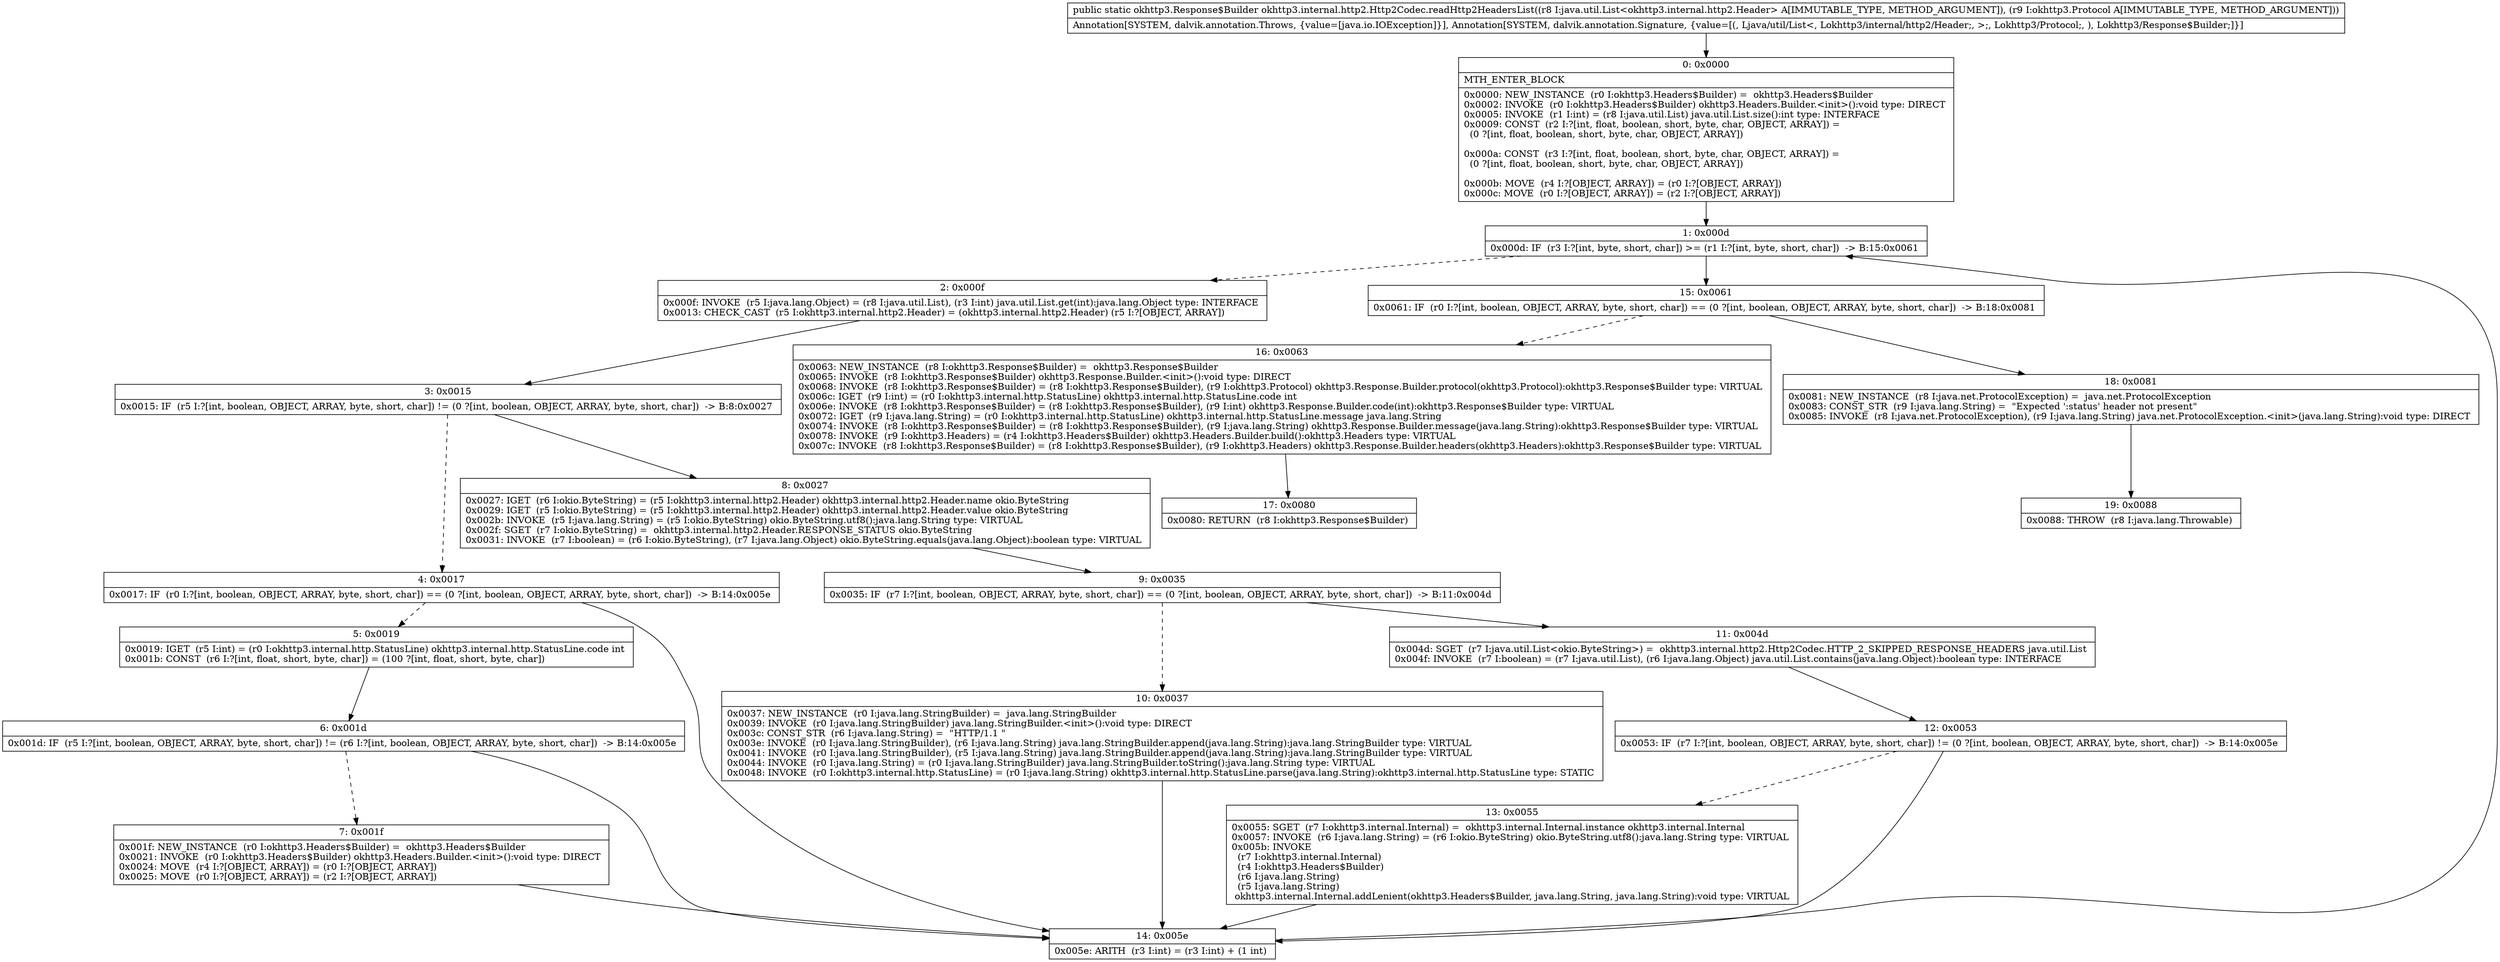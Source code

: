 digraph "CFG forokhttp3.internal.http2.Http2Codec.readHttp2HeadersList(Ljava\/util\/List;Lokhttp3\/Protocol;)Lokhttp3\/Response$Builder;" {
Node_0 [shape=record,label="{0\:\ 0x0000|MTH_ENTER_BLOCK\l|0x0000: NEW_INSTANCE  (r0 I:okhttp3.Headers$Builder) =  okhttp3.Headers$Builder \l0x0002: INVOKE  (r0 I:okhttp3.Headers$Builder) okhttp3.Headers.Builder.\<init\>():void type: DIRECT \l0x0005: INVOKE  (r1 I:int) = (r8 I:java.util.List) java.util.List.size():int type: INTERFACE \l0x0009: CONST  (r2 I:?[int, float, boolean, short, byte, char, OBJECT, ARRAY]) = \l  (0 ?[int, float, boolean, short, byte, char, OBJECT, ARRAY])\l \l0x000a: CONST  (r3 I:?[int, float, boolean, short, byte, char, OBJECT, ARRAY]) = \l  (0 ?[int, float, boolean, short, byte, char, OBJECT, ARRAY])\l \l0x000b: MOVE  (r4 I:?[OBJECT, ARRAY]) = (r0 I:?[OBJECT, ARRAY]) \l0x000c: MOVE  (r0 I:?[OBJECT, ARRAY]) = (r2 I:?[OBJECT, ARRAY]) \l}"];
Node_1 [shape=record,label="{1\:\ 0x000d|0x000d: IF  (r3 I:?[int, byte, short, char]) \>= (r1 I:?[int, byte, short, char])  \-\> B:15:0x0061 \l}"];
Node_2 [shape=record,label="{2\:\ 0x000f|0x000f: INVOKE  (r5 I:java.lang.Object) = (r8 I:java.util.List), (r3 I:int) java.util.List.get(int):java.lang.Object type: INTERFACE \l0x0013: CHECK_CAST  (r5 I:okhttp3.internal.http2.Header) = (okhttp3.internal.http2.Header) (r5 I:?[OBJECT, ARRAY]) \l}"];
Node_3 [shape=record,label="{3\:\ 0x0015|0x0015: IF  (r5 I:?[int, boolean, OBJECT, ARRAY, byte, short, char]) != (0 ?[int, boolean, OBJECT, ARRAY, byte, short, char])  \-\> B:8:0x0027 \l}"];
Node_4 [shape=record,label="{4\:\ 0x0017|0x0017: IF  (r0 I:?[int, boolean, OBJECT, ARRAY, byte, short, char]) == (0 ?[int, boolean, OBJECT, ARRAY, byte, short, char])  \-\> B:14:0x005e \l}"];
Node_5 [shape=record,label="{5\:\ 0x0019|0x0019: IGET  (r5 I:int) = (r0 I:okhttp3.internal.http.StatusLine) okhttp3.internal.http.StatusLine.code int \l0x001b: CONST  (r6 I:?[int, float, short, byte, char]) = (100 ?[int, float, short, byte, char]) \l}"];
Node_6 [shape=record,label="{6\:\ 0x001d|0x001d: IF  (r5 I:?[int, boolean, OBJECT, ARRAY, byte, short, char]) != (r6 I:?[int, boolean, OBJECT, ARRAY, byte, short, char])  \-\> B:14:0x005e \l}"];
Node_7 [shape=record,label="{7\:\ 0x001f|0x001f: NEW_INSTANCE  (r0 I:okhttp3.Headers$Builder) =  okhttp3.Headers$Builder \l0x0021: INVOKE  (r0 I:okhttp3.Headers$Builder) okhttp3.Headers.Builder.\<init\>():void type: DIRECT \l0x0024: MOVE  (r4 I:?[OBJECT, ARRAY]) = (r0 I:?[OBJECT, ARRAY]) \l0x0025: MOVE  (r0 I:?[OBJECT, ARRAY]) = (r2 I:?[OBJECT, ARRAY]) \l}"];
Node_8 [shape=record,label="{8\:\ 0x0027|0x0027: IGET  (r6 I:okio.ByteString) = (r5 I:okhttp3.internal.http2.Header) okhttp3.internal.http2.Header.name okio.ByteString \l0x0029: IGET  (r5 I:okio.ByteString) = (r5 I:okhttp3.internal.http2.Header) okhttp3.internal.http2.Header.value okio.ByteString \l0x002b: INVOKE  (r5 I:java.lang.String) = (r5 I:okio.ByteString) okio.ByteString.utf8():java.lang.String type: VIRTUAL \l0x002f: SGET  (r7 I:okio.ByteString) =  okhttp3.internal.http2.Header.RESPONSE_STATUS okio.ByteString \l0x0031: INVOKE  (r7 I:boolean) = (r6 I:okio.ByteString), (r7 I:java.lang.Object) okio.ByteString.equals(java.lang.Object):boolean type: VIRTUAL \l}"];
Node_9 [shape=record,label="{9\:\ 0x0035|0x0035: IF  (r7 I:?[int, boolean, OBJECT, ARRAY, byte, short, char]) == (0 ?[int, boolean, OBJECT, ARRAY, byte, short, char])  \-\> B:11:0x004d \l}"];
Node_10 [shape=record,label="{10\:\ 0x0037|0x0037: NEW_INSTANCE  (r0 I:java.lang.StringBuilder) =  java.lang.StringBuilder \l0x0039: INVOKE  (r0 I:java.lang.StringBuilder) java.lang.StringBuilder.\<init\>():void type: DIRECT \l0x003c: CONST_STR  (r6 I:java.lang.String) =  \"HTTP\/1.1 \" \l0x003e: INVOKE  (r0 I:java.lang.StringBuilder), (r6 I:java.lang.String) java.lang.StringBuilder.append(java.lang.String):java.lang.StringBuilder type: VIRTUAL \l0x0041: INVOKE  (r0 I:java.lang.StringBuilder), (r5 I:java.lang.String) java.lang.StringBuilder.append(java.lang.String):java.lang.StringBuilder type: VIRTUAL \l0x0044: INVOKE  (r0 I:java.lang.String) = (r0 I:java.lang.StringBuilder) java.lang.StringBuilder.toString():java.lang.String type: VIRTUAL \l0x0048: INVOKE  (r0 I:okhttp3.internal.http.StatusLine) = (r0 I:java.lang.String) okhttp3.internal.http.StatusLine.parse(java.lang.String):okhttp3.internal.http.StatusLine type: STATIC \l}"];
Node_11 [shape=record,label="{11\:\ 0x004d|0x004d: SGET  (r7 I:java.util.List\<okio.ByteString\>) =  okhttp3.internal.http2.Http2Codec.HTTP_2_SKIPPED_RESPONSE_HEADERS java.util.List \l0x004f: INVOKE  (r7 I:boolean) = (r7 I:java.util.List), (r6 I:java.lang.Object) java.util.List.contains(java.lang.Object):boolean type: INTERFACE \l}"];
Node_12 [shape=record,label="{12\:\ 0x0053|0x0053: IF  (r7 I:?[int, boolean, OBJECT, ARRAY, byte, short, char]) != (0 ?[int, boolean, OBJECT, ARRAY, byte, short, char])  \-\> B:14:0x005e \l}"];
Node_13 [shape=record,label="{13\:\ 0x0055|0x0055: SGET  (r7 I:okhttp3.internal.Internal) =  okhttp3.internal.Internal.instance okhttp3.internal.Internal \l0x0057: INVOKE  (r6 I:java.lang.String) = (r6 I:okio.ByteString) okio.ByteString.utf8():java.lang.String type: VIRTUAL \l0x005b: INVOKE  \l  (r7 I:okhttp3.internal.Internal)\l  (r4 I:okhttp3.Headers$Builder)\l  (r6 I:java.lang.String)\l  (r5 I:java.lang.String)\l okhttp3.internal.Internal.addLenient(okhttp3.Headers$Builder, java.lang.String, java.lang.String):void type: VIRTUAL \l}"];
Node_14 [shape=record,label="{14\:\ 0x005e|0x005e: ARITH  (r3 I:int) = (r3 I:int) + (1 int) \l}"];
Node_15 [shape=record,label="{15\:\ 0x0061|0x0061: IF  (r0 I:?[int, boolean, OBJECT, ARRAY, byte, short, char]) == (0 ?[int, boolean, OBJECT, ARRAY, byte, short, char])  \-\> B:18:0x0081 \l}"];
Node_16 [shape=record,label="{16\:\ 0x0063|0x0063: NEW_INSTANCE  (r8 I:okhttp3.Response$Builder) =  okhttp3.Response$Builder \l0x0065: INVOKE  (r8 I:okhttp3.Response$Builder) okhttp3.Response.Builder.\<init\>():void type: DIRECT \l0x0068: INVOKE  (r8 I:okhttp3.Response$Builder) = (r8 I:okhttp3.Response$Builder), (r9 I:okhttp3.Protocol) okhttp3.Response.Builder.protocol(okhttp3.Protocol):okhttp3.Response$Builder type: VIRTUAL \l0x006c: IGET  (r9 I:int) = (r0 I:okhttp3.internal.http.StatusLine) okhttp3.internal.http.StatusLine.code int \l0x006e: INVOKE  (r8 I:okhttp3.Response$Builder) = (r8 I:okhttp3.Response$Builder), (r9 I:int) okhttp3.Response.Builder.code(int):okhttp3.Response$Builder type: VIRTUAL \l0x0072: IGET  (r9 I:java.lang.String) = (r0 I:okhttp3.internal.http.StatusLine) okhttp3.internal.http.StatusLine.message java.lang.String \l0x0074: INVOKE  (r8 I:okhttp3.Response$Builder) = (r8 I:okhttp3.Response$Builder), (r9 I:java.lang.String) okhttp3.Response.Builder.message(java.lang.String):okhttp3.Response$Builder type: VIRTUAL \l0x0078: INVOKE  (r9 I:okhttp3.Headers) = (r4 I:okhttp3.Headers$Builder) okhttp3.Headers.Builder.build():okhttp3.Headers type: VIRTUAL \l0x007c: INVOKE  (r8 I:okhttp3.Response$Builder) = (r8 I:okhttp3.Response$Builder), (r9 I:okhttp3.Headers) okhttp3.Response.Builder.headers(okhttp3.Headers):okhttp3.Response$Builder type: VIRTUAL \l}"];
Node_17 [shape=record,label="{17\:\ 0x0080|0x0080: RETURN  (r8 I:okhttp3.Response$Builder) \l}"];
Node_18 [shape=record,label="{18\:\ 0x0081|0x0081: NEW_INSTANCE  (r8 I:java.net.ProtocolException) =  java.net.ProtocolException \l0x0083: CONST_STR  (r9 I:java.lang.String) =  \"Expected ':status' header not present\" \l0x0085: INVOKE  (r8 I:java.net.ProtocolException), (r9 I:java.lang.String) java.net.ProtocolException.\<init\>(java.lang.String):void type: DIRECT \l}"];
Node_19 [shape=record,label="{19\:\ 0x0088|0x0088: THROW  (r8 I:java.lang.Throwable) \l}"];
MethodNode[shape=record,label="{public static okhttp3.Response$Builder okhttp3.internal.http2.Http2Codec.readHttp2HeadersList((r8 I:java.util.List\<okhttp3.internal.http2.Header\> A[IMMUTABLE_TYPE, METHOD_ARGUMENT]), (r9 I:okhttp3.Protocol A[IMMUTABLE_TYPE, METHOD_ARGUMENT]))  | Annotation[SYSTEM, dalvik.annotation.Throws, \{value=[java.io.IOException]\}], Annotation[SYSTEM, dalvik.annotation.Signature, \{value=[(, Ljava\/util\/List\<, Lokhttp3\/internal\/http2\/Header;, \>;, Lokhttp3\/Protocol;, ), Lokhttp3\/Response$Builder;]\}]\l}"];
MethodNode -> Node_0;
Node_0 -> Node_1;
Node_1 -> Node_2[style=dashed];
Node_1 -> Node_15;
Node_2 -> Node_3;
Node_3 -> Node_4[style=dashed];
Node_3 -> Node_8;
Node_4 -> Node_5[style=dashed];
Node_4 -> Node_14;
Node_5 -> Node_6;
Node_6 -> Node_7[style=dashed];
Node_6 -> Node_14;
Node_7 -> Node_14;
Node_8 -> Node_9;
Node_9 -> Node_10[style=dashed];
Node_9 -> Node_11;
Node_10 -> Node_14;
Node_11 -> Node_12;
Node_12 -> Node_13[style=dashed];
Node_12 -> Node_14;
Node_13 -> Node_14;
Node_14 -> Node_1;
Node_15 -> Node_16[style=dashed];
Node_15 -> Node_18;
Node_16 -> Node_17;
Node_18 -> Node_19;
}

